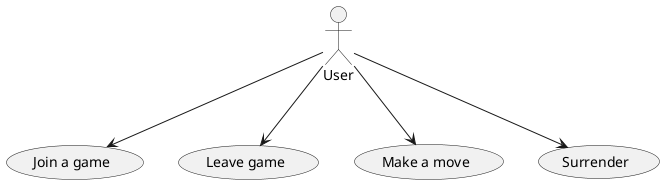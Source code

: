 @startuml
'https://plantuml.com/use-case-diagram

:User: as user
(Join a game) as (join)
(Leave game) as (leave)
(Make a move) as (move)
(Surrender) as (surr)
user --> join
user --> leave
user --> move
user --> surr
@enduml